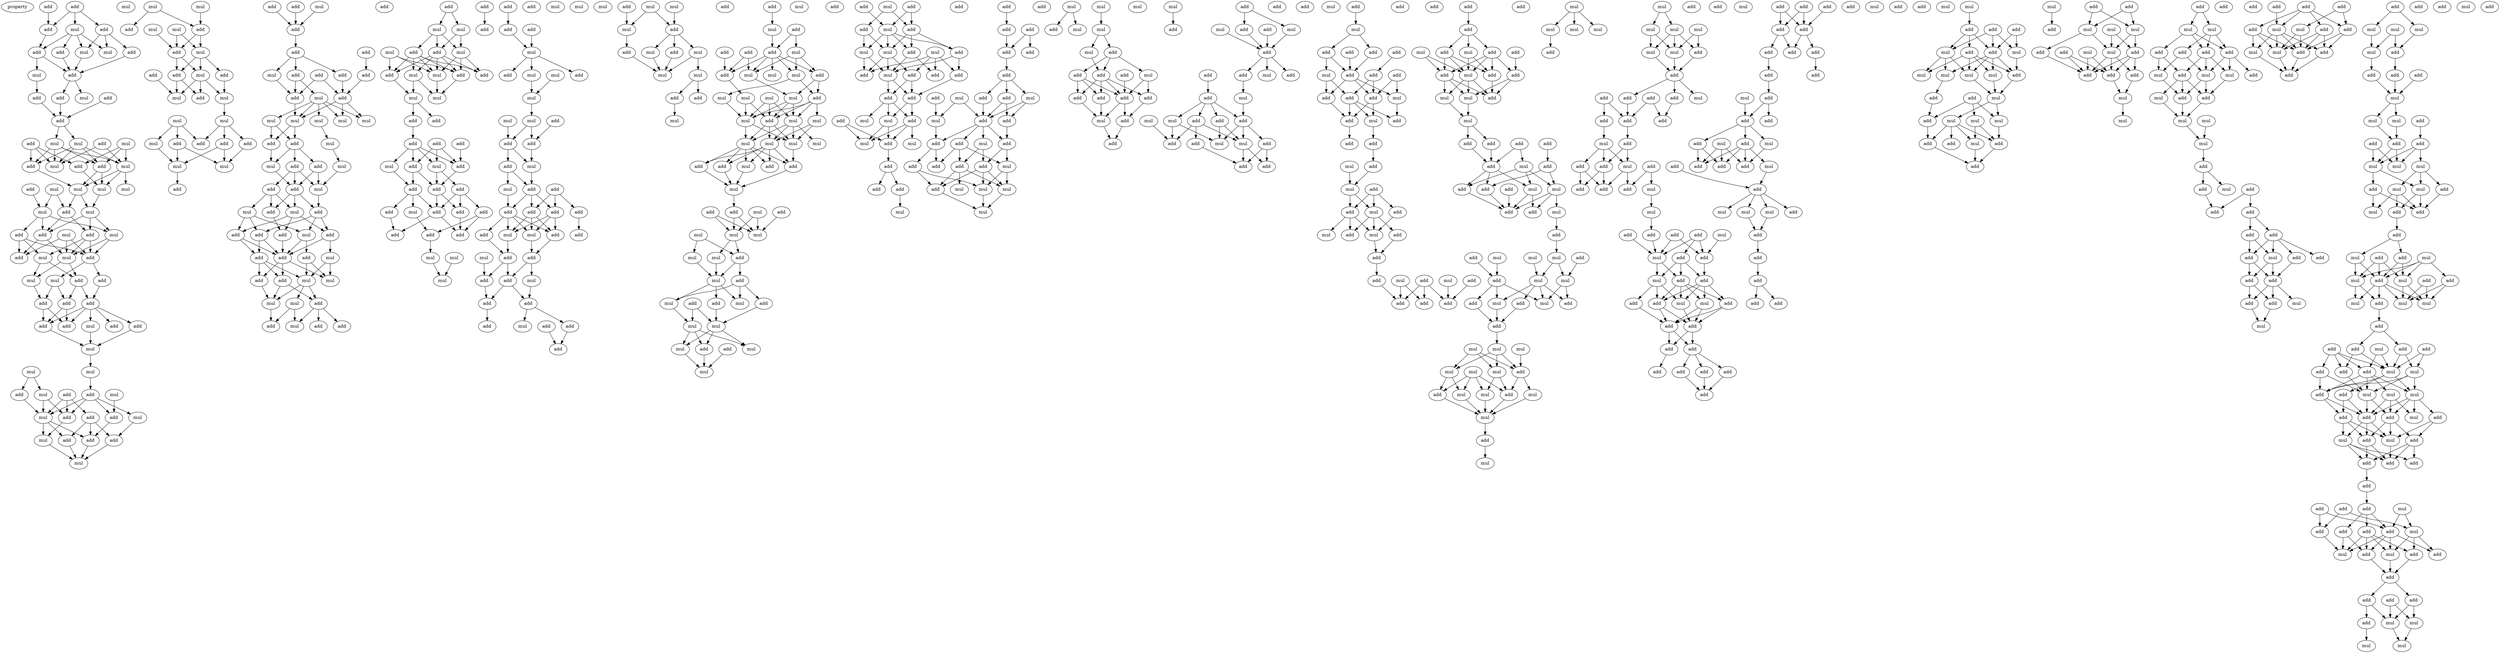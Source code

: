 digraph {
    node [fontcolor=black]
    property [mul=2,lf=1.9]
    0 [ label = add ];
    1 [ label = add ];
    2 [ label = mul ];
    3 [ label = add ];
    4 [ label = add ];
    5 [ label = add ];
    6 [ label = add ];
    7 [ label = add ];
    8 [ label = mul ];
    9 [ label = mul ];
    10 [ label = mul ];
    11 [ label = add ];
    12 [ label = add ];
    13 [ label = add ];
    14 [ label = mul ];
    15 [ label = add ];
    16 [ label = mul ];
    17 [ label = add ];
    18 [ label = mul ];
    19 [ label = add ];
    20 [ label = add ];
    21 [ label = mul ];
    22 [ label = mul ];
    23 [ label = add ];
    24 [ label = add ];
    25 [ label = mul ];
    26 [ label = mul ];
    27 [ label = add ];
    28 [ label = mul ];
    29 [ label = mul ];
    30 [ label = mul ];
    31 [ label = mul ];
    32 [ label = add ];
    33 [ label = add ];
    34 [ label = mul ];
    35 [ label = mul ];
    36 [ label = add ];
    37 [ label = mul ];
    38 [ label = mul ];
    39 [ label = add ];
    40 [ label = add ];
    41 [ label = add ];
    42 [ label = add ];
    43 [ label = mul ];
    44 [ label = mul ];
    45 [ label = add ];
    46 [ label = mul ];
    47 [ label = mul ];
    48 [ label = add ];
    49 [ label = add ];
    50 [ label = add ];
    51 [ label = add ];
    52 [ label = add ];
    53 [ label = add ];
    54 [ label = add ];
    55 [ label = mul ];
    56 [ label = add ];
    57 [ label = mul ];
    58 [ label = mul ];
    59 [ label = mul ];
    60 [ label = mul ];
    61 [ label = add ];
    62 [ label = add ];
    63 [ label = mul ];
    64 [ label = add ];
    65 [ label = mul ];
    66 [ label = add ];
    67 [ label = add ];
    68 [ label = mul ];
    69 [ label = add ];
    70 [ label = add ];
    71 [ label = add ];
    72 [ label = add ];
    73 [ label = mul ];
    74 [ label = mul ];
    75 [ label = mul ];
    76 [ label = mul ];
    77 [ label = mul ];
    78 [ label = add ];
    79 [ label = add ];
    80 [ label = mul ];
    81 [ label = add ];
    82 [ label = mul ];
    83 [ label = add ];
    84 [ label = mul ];
    85 [ label = add ];
    86 [ label = add ];
    87 [ label = mul ];
    88 [ label = add ];
    89 [ label = mul ];
    90 [ label = mul ];
    91 [ label = mul ];
    92 [ label = add ];
    93 [ label = add ];
    94 [ label = add ];
    95 [ label = add ];
    96 [ label = mul ];
    97 [ label = mul ];
    98 [ label = mul ];
    99 [ label = add ];
    100 [ label = add ];
    101 [ label = add ];
    102 [ label = mul ];
    103 [ label = add ];
    104 [ label = add ];
    105 [ label = add ];
    106 [ label = add ];
    107 [ label = add ];
    108 [ label = add ];
    109 [ label = add ];
    110 [ label = mul ];
    111 [ label = mul ];
    112 [ label = add ];
    113 [ label = add ];
    114 [ label = mul ];
    115 [ label = mul ];
    116 [ label = mul ];
    117 [ label = mul ];
    118 [ label = mul ];
    119 [ label = add ];
    120 [ label = add ];
    121 [ label = mul ];
    122 [ label = add ];
    123 [ label = mul ];
    124 [ label = mul ];
    125 [ label = add ];
    126 [ label = add ];
    127 [ label = add ];
    128 [ label = mul ];
    129 [ label = mul ];
    130 [ label = add ];
    131 [ label = add ];
    132 [ label = mul ];
    133 [ label = add ];
    134 [ label = add ];
    135 [ label = add ];
    136 [ label = mul ];
    137 [ label = add ];
    138 [ label = add ];
    139 [ label = add ];
    140 [ label = mul ];
    141 [ label = add ];
    142 [ label = mul ];
    143 [ label = mul ];
    144 [ label = add ];
    145 [ label = add ];
    146 [ label = mul ];
    147 [ label = mul ];
    148 [ label = add ];
    149 [ label = add ];
    150 [ label = add ];
    151 [ label = add ];
    152 [ label = add ];
    153 [ label = mul ];
    154 [ label = add ];
    155 [ label = mul ];
    156 [ label = mul ];
    157 [ label = mul ];
    158 [ label = add ];
    159 [ label = add ];
    160 [ label = mul ];
    161 [ label = add ];
    162 [ label = mul ];
    163 [ label = mul ];
    164 [ label = add ];
    165 [ label = add ];
    166 [ label = mul ];
    167 [ label = mul ];
    168 [ label = add ];
    169 [ label = add ];
    170 [ label = add ];
    171 [ label = add ];
    172 [ label = add ];
    173 [ label = add ];
    174 [ label = mul ];
    175 [ label = add ];
    176 [ label = mul ];
    177 [ label = add ];
    178 [ label = add ];
    179 [ label = add ];
    180 [ label = add ];
    181 [ label = add ];
    182 [ label = mul ];
    183 [ label = add ];
    184 [ label = add ];
    185 [ label = add ];
    186 [ label = add ];
    187 [ label = add ];
    188 [ label = mul ];
    189 [ label = mul ];
    190 [ label = add ];
    191 [ label = mul ];
    192 [ label = add ];
    193 [ label = add ];
    194 [ label = add ];
    195 [ label = add ];
    196 [ label = mul ];
    197 [ label = add ];
    198 [ label = mul ];
    199 [ label = add ];
    200 [ label = add ];
    201 [ label = mul ];
    202 [ label = mul ];
    203 [ label = mul ];
    204 [ label = mul ];
    205 [ label = mul ];
    206 [ label = add ];
    207 [ label = mul ];
    208 [ label = add ];
    209 [ label = add ];
    210 [ label = mul ];
    211 [ label = add ];
    212 [ label = mul ];
    213 [ label = add ];
    214 [ label = add ];
    215 [ label = add ];
    216 [ label = add ];
    217 [ label = add ];
    218 [ label = add ];
    219 [ label = add ];
    220 [ label = add ];
    221 [ label = add ];
    222 [ label = mul ];
    223 [ label = mul ];
    224 [ label = add ];
    225 [ label = mul ];
    226 [ label = add ];
    227 [ label = mul ];
    228 [ label = add ];
    229 [ label = add ];
    230 [ label = add ];
    231 [ label = add ];
    232 [ label = mul ];
    233 [ label = add ];
    234 [ label = add ];
    235 [ label = add ];
    236 [ label = add ];
    237 [ label = mul ];
    238 [ label = add ];
    239 [ label = mul ];
    240 [ label = mul ];
    241 [ label = mul ];
    242 [ label = add ];
    243 [ label = mul ];
    244 [ label = add ];
    245 [ label = add ];
    246 [ label = mul ];
    247 [ label = add ];
    248 [ label = mul ];
    249 [ label = mul ];
    250 [ label = add ];
    251 [ label = add ];
    252 [ label = add ];
    253 [ label = mul ];
    254 [ label = mul ];
    255 [ label = add ];
    256 [ label = add ];
    257 [ label = mul ];
    258 [ label = add ];
    259 [ label = add ];
    260 [ label = add ];
    261 [ label = add ];
    262 [ label = mul ];
    263 [ label = mul ];
    264 [ label = mul ];
    265 [ label = mul ];
    266 [ label = mul ];
    267 [ label = mul ];
    268 [ label = add ];
    269 [ label = mul ];
    270 [ label = mul ];
    271 [ label = mul ];
    272 [ label = add ];
    273 [ label = mul ];
    274 [ label = mul ];
    275 [ label = mul ];
    276 [ label = mul ];
    277 [ label = mul ];
    278 [ label = add ];
    279 [ label = add ];
    280 [ label = mul ];
    281 [ label = add ];
    282 [ label = add ];
    283 [ label = mul ];
    284 [ label = mul ];
    285 [ label = add ];
    286 [ label = add ];
    287 [ label = add ];
    288 [ label = mul ];
    289 [ label = mul ];
    290 [ label = mul ];
    291 [ label = mul ];
    292 [ label = mul ];
    293 [ label = add ];
    294 [ label = mul ];
    295 [ label = add ];
    296 [ label = mul ];
    297 [ label = add ];
    298 [ label = add ];
    299 [ label = mul ];
    300 [ label = add ];
    301 [ label = mul ];
    302 [ label = mul ];
    303 [ label = add ];
    304 [ label = add ];
    305 [ label = mul ];
    306 [ label = mul ];
    307 [ label = mul ];
    308 [ label = mul ];
    309 [ label = add ];
    310 [ label = add ];
    311 [ label = add ];
    312 [ label = mul ];
    313 [ label = mul ];
    314 [ label = add ];
    315 [ label = add ];
    316 [ label = mul ];
    317 [ label = add ];
    318 [ label = add ];
    319 [ label = mul ];
    320 [ label = mul ];
    321 [ label = add ];
    322 [ label = add ];
    323 [ label = add ];
    324 [ label = add ];
    325 [ label = mul ];
    326 [ label = add ];
    327 [ label = add ];
    328 [ label = add ];
    329 [ label = add ];
    330 [ label = mul ];
    331 [ label = add ];
    332 [ label = mul ];
    333 [ label = add ];
    334 [ label = mul ];
    335 [ label = mul ];
    336 [ label = add ];
    337 [ label = add ];
    338 [ label = add ];
    339 [ label = add ];
    340 [ label = add ];
    341 [ label = add ];
    342 [ label = add ];
    343 [ label = mul ];
    344 [ label = add ];
    345 [ label = add ];
    346 [ label = add ];
    347 [ label = mul ];
    348 [ label = mul ];
    349 [ label = add ];
    350 [ label = add ];
    351 [ label = add ];
    352 [ label = add ];
    353 [ label = mul ];
    354 [ label = add ];
    355 [ label = mul ];
    356 [ label = add ];
    357 [ label = add ];
    358 [ label = add ];
    359 [ label = add ];
    360 [ label = add ];
    361 [ label = mul ];
    362 [ label = add ];
    363 [ label = add ];
    364 [ label = mul ];
    365 [ label = add ];
    366 [ label = mul ];
    367 [ label = mul ];
    368 [ label = mul ];
    369 [ label = mul ];
    370 [ label = add ];
    371 [ label = mul ];
    372 [ label = mul ];
    373 [ label = mul ];
    374 [ label = add ];
    375 [ label = mul ];
    376 [ label = add ];
    377 [ label = add ];
    378 [ label = mul ];
    379 [ label = add ];
    380 [ label = add ];
    381 [ label = add ];
    382 [ label = add ];
    383 [ label = add ];
    384 [ label = mul ];
    385 [ label = add ];
    386 [ label = add ];
    387 [ label = mul ];
    388 [ label = mul ];
    389 [ label = add ];
    390 [ label = add ];
    391 [ label = mul ];
    392 [ label = add ];
    393 [ label = add ];
    394 [ label = add ];
    395 [ label = mul ];
    396 [ label = add ];
    397 [ label = add ];
    398 [ label = add ];
    399 [ label = mul ];
    400 [ label = add ];
    401 [ label = add ];
    402 [ label = add ];
    403 [ label = mul ];
    404 [ label = mul ];
    405 [ label = add ];
    406 [ label = mul ];
    407 [ label = add ];
    408 [ label = add ];
    409 [ label = mul ];
    410 [ label = add ];
    411 [ label = mul ];
    412 [ label = add ];
    413 [ label = add ];
    414 [ label = add ];
    415 [ label = add ];
    416 [ label = mul ];
    417 [ label = add ];
    418 [ label = mul ];
    419 [ label = add ];
    420 [ label = add ];
    421 [ label = add ];
    422 [ label = add ];
    423 [ label = mul ];
    424 [ label = add ];
    425 [ label = add ];
    426 [ label = add ];
    427 [ label = add ];
    428 [ label = add ];
    429 [ label = mul ];
    430 [ label = add ];
    431 [ label = add ];
    432 [ label = mul ];
    433 [ label = add ];
    434 [ label = add ];
    435 [ label = add ];
    436 [ label = mul ];
    437 [ label = add ];
    438 [ label = add ];
    439 [ label = mul ];
    440 [ label = add ];
    441 [ label = mul ];
    442 [ label = add ];
    443 [ label = add ];
    444 [ label = add ];
    445 [ label = mul ];
    446 [ label = mul ];
    447 [ label = add ];
    448 [ label = add ];
    449 [ label = add ];
    450 [ label = mul ];
    451 [ label = add ];
    452 [ label = add ];
    453 [ label = add ];
    454 [ label = mul ];
    455 [ label = add ];
    456 [ label = add ];
    457 [ label = add ];
    458 [ label = add ];
    459 [ label = add ];
    460 [ label = mul ];
    461 [ label = add ];
    462 [ label = add ];
    463 [ label = mul ];
    464 [ label = add ];
    465 [ label = mul ];
    466 [ label = add ];
    467 [ label = add ];
    468 [ label = add ];
    469 [ label = mul ];
    470 [ label = add ];
    471 [ label = mul ];
    472 [ label = mul ];
    473 [ label = add ];
    474 [ label = add ];
    475 [ label = add ];
    476 [ label = add ];
    477 [ label = add ];
    478 [ label = mul ];
    479 [ label = add ];
    480 [ label = mul ];
    481 [ label = mul ];
    482 [ label = add ];
    483 [ label = add ];
    484 [ label = add ];
    485 [ label = add ];
    486 [ label = mul ];
    487 [ label = add ];
    488 [ label = add ];
    489 [ label = add ];
    490 [ label = add ];
    491 [ label = mul ];
    492 [ label = add ];
    493 [ label = mul ];
    494 [ label = mul ];
    495 [ label = mul ];
    496 [ label = add ];
    497 [ label = mul ];
    498 [ label = add ];
    499 [ label = add ];
    500 [ label = add ];
    501 [ label = mul ];
    502 [ label = mul ];
    503 [ label = add ];
    504 [ label = mul ];
    505 [ label = mul ];
    506 [ label = mul ];
    507 [ label = mul ];
    508 [ label = mul ];
    509 [ label = mul ];
    510 [ label = add ];
    511 [ label = add ];
    512 [ label = mul ];
    513 [ label = mul ];
    514 [ label = mul ];
    515 [ label = add ];
    516 [ label = mul ];
    517 [ label = add ];
    518 [ label = mul ];
    519 [ label = mul ];
    520 [ label = mul ];
    521 [ label = mul ];
    522 [ label = mul ];
    523 [ label = add ];
    524 [ label = mul ];
    525 [ label = mul ];
    526 [ label = mul ];
    527 [ label = mul ];
    528 [ label = add ];
    529 [ label = add ];
    530 [ label = mul ];
    531 [ label = mul ];
    532 [ label = add ];
    533 [ label = add ];
    534 [ label = add ];
    535 [ label = mul ];
    536 [ label = add ];
    537 [ label = add ];
    538 [ label = add ];
    539 [ label = add ];
    540 [ label = add ];
    541 [ label = mul ];
    542 [ label = add ];
    543 [ label = add ];
    544 [ label = add ];
    545 [ label = mul ];
    546 [ label = add ];
    547 [ label = add ];
    548 [ label = add ];
    549 [ label = mul ];
    550 [ label = add ];
    551 [ label = mul ];
    552 [ label = mul ];
    553 [ label = add ];
    554 [ label = add ];
    555 [ label = add ];
    556 [ label = add ];
    557 [ label = add ];
    558 [ label = mul ];
    559 [ label = add ];
    560 [ label = add ];
    561 [ label = mul ];
    562 [ label = add ];
    563 [ label = add ];
    564 [ label = add ];
    565 [ label = mul ];
    566 [ label = add ];
    567 [ label = mul ];
    568 [ label = add ];
    569 [ label = add ];
    570 [ label = add ];
    571 [ label = add ];
    572 [ label = add ];
    573 [ label = add ];
    574 [ label = add ];
    575 [ label = mul ];
    576 [ label = add ];
    577 [ label = add ];
    578 [ label = add ];
    579 [ label = add ];
    580 [ label = add ];
    581 [ label = add ];
    582 [ label = add ];
    583 [ label = add ];
    584 [ label = add ];
    585 [ label = add ];
    586 [ label = add ];
    587 [ label = add ];
    588 [ label = add ];
    589 [ label = add ];
    590 [ label = mul ];
    591 [ label = add ];
    592 [ label = add ];
    593 [ label = add ];
    594 [ label = mul ];
    595 [ label = mul ];
    596 [ label = mul ];
    597 [ label = add ];
    598 [ label = add ];
    599 [ label = add ];
    600 [ label = add ];
    601 [ label = add ];
    602 [ label = mul ];
    603 [ label = add ];
    604 [ label = add ];
    605 [ label = mul ];
    606 [ label = add ];
    607 [ label = mul ];
    608 [ label = mul ];
    609 [ label = add ];
    610 [ label = add ];
    611 [ label = add ];
    612 [ label = add ];
    613 [ label = add ];
    614 [ label = mul ];
    615 [ label = add ];
    616 [ label = add ];
    617 [ label = mul ];
    618 [ label = add ];
    619 [ label = add ];
    620 [ label = add ];
    621 [ label = mul ];
    622 [ label = mul ];
    623 [ label = add ];
    624 [ label = add ];
    625 [ label = mul ];
    626 [ label = mul ];
    627 [ label = mul ];
    628 [ label = add ];
    629 [ label = mul ];
    630 [ label = mul ];
    631 [ label = add ];
    632 [ label = add ];
    633 [ label = mul ];
    634 [ label = mul ];
    635 [ label = add ];
    636 [ label = mul ];
    637 [ label = mul ];
    638 [ label = add ];
    639 [ label = add ];
    640 [ label = add ];
    641 [ label = add ];
    642 [ label = mul ];
    643 [ label = add ];
    644 [ label = add ];
    645 [ label = add ];
    646 [ label = mul ];
    647 [ label = mul ];
    648 [ label = mul ];
    649 [ label = mul ];
    650 [ label = add ];
    651 [ label = add ];
    652 [ label = mul ];
    653 [ label = add ];
    654 [ label = add ];
    655 [ label = add ];
    656 [ label = add ];
    657 [ label = mul ];
    658 [ label = mul ];
    659 [ label = add ];
    660 [ label = mul ];
    661 [ label = mul ];
    662 [ label = add ];
    663 [ label = add ];
    664 [ label = add ];
    665 [ label = add ];
    666 [ label = mul ];
    667 [ label = add ];
    668 [ label = mul ];
    669 [ label = add ];
    670 [ label = mul ];
    671 [ label = add ];
    672 [ label = mul ];
    673 [ label = add ];
    674 [ label = mul ];
    675 [ label = mul ];
    676 [ label = mul ];
    677 [ label = add ];
    678 [ label = add ];
    679 [ label = add ];
    680 [ label = mul ];
    681 [ label = add ];
    682 [ label = add ];
    683 [ label = add ];
    684 [ label = add ];
    685 [ label = add ];
    686 [ label = add ];
    687 [ label = mul ];
    688 [ label = add ];
    689 [ label = add ];
    690 [ label = add ];
    691 [ label = add ];
    692 [ label = add ];
    693 [ label = add ];
    694 [ label = mul ];
    695 [ label = mul ];
    696 [ label = add ];
    697 [ label = add ];
    698 [ label = add ];
    699 [ label = add ];
    700 [ label = add ];
    701 [ label = add ];
    702 [ label = mul ];
    703 [ label = add ];
    704 [ label = mul ];
    705 [ label = add ];
    706 [ label = mul ];
    707 [ label = add ];
    708 [ label = mul ];
    709 [ label = add ];
    710 [ label = add ];
    711 [ label = mul ];
    712 [ label = add ];
    713 [ label = mul ];
    714 [ label = add ];
    715 [ label = mul ];
    716 [ label = add ];
    717 [ label = mul ];
    718 [ label = add ];
    719 [ label = add ];
    720 [ label = add ];
    721 [ label = mul ];
    722 [ label = mul ];
    723 [ label = mul ];
    724 [ label = add ];
    725 [ label = add ];
    726 [ label = add ];
    727 [ label = add ];
    728 [ label = mul ];
    729 [ label = mul ];
    730 [ label = mul ];
    731 [ label = add ];
    732 [ label = mul ];
    733 [ label = add ];
    734 [ label = mul ];
    735 [ label = mul ];
    736 [ label = add ];
    737 [ label = add ];
    738 [ label = mul ];
    739 [ label = add ];
    740 [ label = add ];
    741 [ label = mul ];
    742 [ label = mul ];
    743 [ label = add ];
    744 [ label = mul ];
    745 [ label = mul ];
    746 [ label = add ];
    747 [ label = add ];
    748 [ label = add ];
    749 [ label = mul ];
    750 [ label = mul ];
    751 [ label = mul ];
    752 [ label = add ];
    753 [ label = add ];
    754 [ label = add ];
    755 [ label = add ];
    756 [ label = add ];
    757 [ label = add ];
    758 [ label = mul ];
    759 [ label = add ];
    760 [ label = add ];
    761 [ label = add ];
    762 [ label = mul ];
    763 [ label = mul ];
    764 [ label = mul ];
    765 [ label = add ];
    766 [ label = mul ];
    767 [ label = mul ];
    768 [ label = add ];
    769 [ label = add ];
    770 [ label = mul ];
    771 [ label = add ];
    772 [ label = add ];
    773 [ label = add ];
    774 [ label = mul ];
    775 [ label = mul ];
    776 [ label = add ];
    777 [ label = add ];
    778 [ label = add ];
    779 [ label = add ];
    780 [ label = add ];
    781 [ label = add ];
    782 [ label = add ];
    783 [ label = add ];
    784 [ label = add ];
    785 [ label = mul ];
    786 [ label = add ];
    787 [ label = add ];
    788 [ label = add ];
    789 [ label = add ];
    790 [ label = mul ];
    791 [ label = add ];
    792 [ label = mul ];
    793 [ label = mul ];
    794 [ label = add ];
    795 [ label = add ];
    796 [ label = add ];
    797 [ label = add ];
    798 [ label = add ];
    799 [ label = add ];
    800 [ label = mul ];
    801 [ label = mul ];
    802 [ label = add ];
    803 [ label = mul ];
    804 [ label = mul ];
    805 [ label = add ];
    0 -> 4 [ name = 0 ];
    1 -> 2 [ name = 1 ];
    1 -> 3 [ name = 2 ];
    1 -> 4 [ name = 3 ];
    2 -> 5 [ name = 4 ];
    2 -> 7 [ name = 5 ];
    2 -> 8 [ name = 6 ];
    2 -> 9 [ name = 7 ];
    3 -> 6 [ name = 8 ];
    3 -> 8 [ name = 9 ];
    3 -> 9 [ name = 10 ];
    4 -> 5 [ name = 11 ];
    5 -> 10 [ name = 12 ];
    5 -> 11 [ name = 13 ];
    6 -> 11 [ name = 14 ];
    7 -> 11 [ name = 15 ];
    8 -> 11 [ name = 16 ];
    10 -> 15 [ name = 17 ];
    11 -> 13 [ name = 18 ];
    11 -> 16 [ name = 19 ];
    12 -> 17 [ name = 20 ];
    13 -> 17 [ name = 21 ];
    15 -> 17 [ name = 22 ];
    17 -> 21 [ name = 23 ];
    17 -> 22 [ name = 24 ];
    18 -> 23 [ name = 25 ];
    18 -> 24 [ name = 26 ];
    18 -> 25 [ name = 27 ];
    19 -> 25 [ name = 28 ];
    19 -> 26 [ name = 29 ];
    20 -> 23 [ name = 30 ];
    20 -> 26 [ name = 31 ];
    20 -> 27 [ name = 32 ];
    21 -> 24 [ name = 33 ];
    21 -> 25 [ name = 34 ];
    21 -> 26 [ name = 35 ];
    21 -> 27 [ name = 36 ];
    22 -> 24 [ name = 37 ];
    22 -> 25 [ name = 38 ];
    22 -> 26 [ name = 39 ];
    22 -> 27 [ name = 40 ];
    23 -> 30 [ name = 41 ];
    24 -> 30 [ name = 42 ];
    24 -> 31 [ name = 43 ];
    25 -> 28 [ name = 44 ];
    25 -> 30 [ name = 45 ];
    25 -> 31 [ name = 46 ];
    27 -> 31 [ name = 47 ];
    29 -> 33 [ name = 48 ];
    29 -> 34 [ name = 49 ];
    30 -> 35 [ name = 50 ];
    31 -> 33 [ name = 51 ];
    31 -> 35 [ name = 52 ];
    32 -> 34 [ name = 53 ];
    33 -> 39 [ name = 54 ];
    33 -> 40 [ name = 55 ];
    34 -> 36 [ name = 56 ];
    34 -> 38 [ name = 57 ];
    34 -> 39 [ name = 58 ];
    35 -> 38 [ name = 59 ];
    35 -> 39 [ name = 60 ];
    35 -> 40 [ name = 61 ];
    36 -> 41 [ name = 62 ];
    36 -> 42 [ name = 63 ];
    36 -> 44 [ name = 64 ];
    37 -> 41 [ name = 65 ];
    37 -> 42 [ name = 66 ];
    37 -> 43 [ name = 67 ];
    38 -> 42 [ name = 68 ];
    38 -> 43 [ name = 69 ];
    39 -> 41 [ name = 70 ];
    39 -> 43 [ name = 71 ];
    40 -> 42 [ name = 72 ];
    40 -> 43 [ name = 73 ];
    40 -> 44 [ name = 74 ];
    42 -> 46 [ name = 75 ];
    42 -> 48 [ name = 76 ];
    43 -> 45 [ name = 77 ];
    43 -> 47 [ name = 78 ];
    44 -> 45 [ name = 79 ];
    44 -> 47 [ name = 80 ];
    45 -> 49 [ name = 81 ];
    45 -> 50 [ name = 82 ];
    46 -> 49 [ name = 83 ];
    46 -> 51 [ name = 84 ];
    47 -> 51 [ name = 85 ];
    48 -> 50 [ name = 86 ];
    49 -> 52 [ name = 87 ];
    49 -> 53 [ name = 88 ];
    50 -> 52 [ name = 89 ];
    50 -> 53 [ name = 90 ];
    50 -> 54 [ name = 91 ];
    50 -> 55 [ name = 92 ];
    50 -> 56 [ name = 93 ];
    51 -> 52 [ name = 94 ];
    51 -> 53 [ name = 95 ];
    53 -> 57 [ name = 96 ];
    55 -> 57 [ name = 97 ];
    56 -> 57 [ name = 98 ];
    57 -> 58 [ name = 99 ];
    58 -> 64 [ name = 100 ];
    59 -> 60 [ name = 101 ];
    59 -> 61 [ name = 102 ];
    60 -> 65 [ name = 103 ];
    60 -> 66 [ name = 104 ];
    61 -> 65 [ name = 105 ];
    62 -> 65 [ name = 106 ];
    62 -> 66 [ name = 107 ];
    62 -> 67 [ name = 108 ];
    63 -> 69 [ name = 109 ];
    64 -> 65 [ name = 110 ];
    64 -> 66 [ name = 111 ];
    64 -> 68 [ name = 112 ];
    64 -> 69 [ name = 113 ];
    65 -> 71 [ name = 114 ];
    65 -> 72 [ name = 115 ];
    65 -> 73 [ name = 116 ];
    66 -> 73 [ name = 117 ];
    67 -> 70 [ name = 118 ];
    67 -> 71 [ name = 119 ];
    67 -> 72 [ name = 120 ];
    68 -> 70 [ name = 121 ];
    69 -> 71 [ name = 122 ];
    70 -> 74 [ name = 123 ];
    71 -> 74 [ name = 124 ];
    72 -> 74 [ name = 125 ];
    73 -> 74 [ name = 126 ];
    75 -> 78 [ name = 127 ];
    75 -> 79 [ name = 128 ];
    76 -> 79 [ name = 129 ];
    77 -> 81 [ name = 130 ];
    77 -> 82 [ name = 131 ];
    79 -> 81 [ name = 132 ];
    79 -> 82 [ name = 133 ];
    80 -> 81 [ name = 134 ];
    81 -> 83 [ name = 135 ];
    81 -> 84 [ name = 136 ];
    82 -> 83 [ name = 137 ];
    82 -> 84 [ name = 138 ];
    82 -> 85 [ name = 139 ];
    83 -> 88 [ name = 140 ];
    83 -> 89 [ name = 141 ];
    84 -> 87 [ name = 142 ];
    84 -> 88 [ name = 143 ];
    84 -> 89 [ name = 144 ];
    85 -> 87 [ name = 145 ];
    86 -> 89 [ name = 146 ];
    87 -> 91 [ name = 147 ];
    90 -> 92 [ name = 148 ];
    90 -> 94 [ name = 149 ];
    90 -> 96 [ name = 150 ];
    91 -> 93 [ name = 151 ];
    91 -> 94 [ name = 152 ];
    91 -> 95 [ name = 153 ];
    92 -> 97 [ name = 154 ];
    92 -> 98 [ name = 155 ];
    93 -> 97 [ name = 156 ];
    93 -> 98 [ name = 157 ];
    95 -> 97 [ name = 158 ];
    96 -> 98 [ name = 159 ];
    98 -> 100 [ name = 160 ];
    99 -> 103 [ name = 161 ];
    101 -> 103 [ name = 162 ];
    102 -> 103 [ name = 163 ];
    103 -> 105 [ name = 164 ];
    104 -> 106 [ name = 165 ];
    105 -> 107 [ name = 166 ];
    105 -> 108 [ name = 167 ];
    105 -> 110 [ name = 168 ];
    106 -> 112 [ name = 169 ];
    107 -> 111 [ name = 170 ];
    107 -> 113 [ name = 171 ];
    108 -> 112 [ name = 172 ];
    109 -> 112 [ name = 173 ];
    109 -> 113 [ name = 174 ];
    110 -> 113 [ name = 175 ];
    111 -> 114 [ name = 176 ];
    111 -> 115 [ name = 177 ];
    111 -> 116 [ name = 178 ];
    111 -> 117 [ name = 179 ];
    111 -> 118 [ name = 180 ];
    112 -> 115 [ name = 181 ];
    112 -> 116 [ name = 182 ];
    112 -> 118 [ name = 183 ];
    113 -> 118 [ name = 184 ];
    114 -> 121 [ name = 185 ];
    117 -> 119 [ name = 186 ];
    117 -> 120 [ name = 187 ];
    118 -> 119 [ name = 188 ];
    118 -> 120 [ name = 189 ];
    119 -> 123 [ name = 190 ];
    120 -> 122 [ name = 191 ];
    120 -> 123 [ name = 192 ];
    120 -> 125 [ name = 193 ];
    121 -> 124 [ name = 194 ];
    122 -> 126 [ name = 195 ];
    122 -> 127 [ name = 196 ];
    122 -> 128 [ name = 197 ];
    123 -> 127 [ name = 198 ];
    124 -> 128 [ name = 199 ];
    125 -> 127 [ name = 200 ];
    125 -> 128 [ name = 201 ];
    126 -> 129 [ name = 202 ];
    126 -> 131 [ name = 203 ];
    126 -> 132 [ name = 204 ];
    127 -> 130 [ name = 205 ];
    127 -> 131 [ name = 206 ];
    127 -> 132 [ name = 207 ];
    128 -> 130 [ name = 208 ];
    129 -> 134 [ name = 209 ];
    129 -> 135 [ name = 210 ];
    129 -> 136 [ name = 211 ];
    130 -> 135 [ name = 212 ];
    130 -> 136 [ name = 213 ];
    130 -> 137 [ name = 214 ];
    131 -> 133 [ name = 215 ];
    132 -> 133 [ name = 216 ];
    132 -> 134 [ name = 217 ];
    132 -> 137 [ name = 218 ];
    133 -> 141 [ name = 219 ];
    134 -> 138 [ name = 220 ];
    134 -> 141 [ name = 221 ];
    135 -> 138 [ name = 222 ];
    135 -> 141 [ name = 223 ];
    136 -> 139 [ name = 224 ];
    136 -> 141 [ name = 225 ];
    137 -> 140 [ name = 226 ];
    137 -> 141 [ name = 227 ];
    138 -> 143 [ name = 228 ];
    138 -> 144 [ name = 229 ];
    138 -> 145 [ name = 230 ];
    139 -> 142 [ name = 231 ];
    139 -> 143 [ name = 232 ];
    140 -> 142 [ name = 233 ];
    140 -> 143 [ name = 234 ];
    141 -> 142 [ name = 235 ];
    141 -> 144 [ name = 236 ];
    141 -> 145 [ name = 237 ];
    143 -> 146 [ name = 238 ];
    143 -> 147 [ name = 239 ];
    143 -> 148 [ name = 240 ];
    144 -> 146 [ name = 241 ];
    145 -> 146 [ name = 242 ];
    145 -> 148 [ name = 243 ];
    146 -> 149 [ name = 244 ];
    147 -> 149 [ name = 245 ];
    147 -> 153 [ name = 246 ];
    148 -> 150 [ name = 247 ];
    148 -> 152 [ name = 248 ];
    148 -> 153 [ name = 249 ];
    154 -> 155 [ name = 250 ];
    154 -> 156 [ name = 251 ];
    155 -> 158 [ name = 252 ];
    155 -> 159 [ name = 253 ];
    155 -> 160 [ name = 254 ];
    156 -> 159 [ name = 255 ];
    156 -> 160 [ name = 256 ];
    157 -> 161 [ name = 257 ];
    157 -> 162 [ name = 258 ];
    157 -> 165 [ name = 259 ];
    158 -> 161 [ name = 260 ];
    158 -> 162 [ name = 261 ];
    158 -> 163 [ name = 262 ];
    158 -> 164 [ name = 263 ];
    158 -> 165 [ name = 264 ];
    159 -> 161 [ name = 265 ];
    159 -> 162 [ name = 266 ];
    159 -> 163 [ name = 267 ];
    159 -> 164 [ name = 268 ];
    159 -> 165 [ name = 269 ];
    160 -> 162 [ name = 270 ];
    160 -> 164 [ name = 271 ];
    160 -> 165 [ name = 272 ];
    161 -> 166 [ name = 273 ];
    162 -> 167 [ name = 274 ];
    163 -> 166 [ name = 275 ];
    163 -> 167 [ name = 276 ];
    165 -> 167 [ name = 277 ];
    166 -> 168 [ name = 278 ];
    166 -> 169 [ name = 279 ];
    168 -> 170 [ name = 280 ];
    170 -> 173 [ name = 281 ];
    170 -> 174 [ name = 282 ];
    170 -> 175 [ name = 283 ];
    170 -> 176 [ name = 284 ];
    171 -> 175 [ name = 285 ];
    172 -> 173 [ name = 286 ];
    172 -> 175 [ name = 287 ];
    172 -> 176 [ name = 288 ];
    173 -> 178 [ name = 289 ];
    173 -> 179 [ name = 290 ];
    174 -> 178 [ name = 291 ];
    175 -> 179 [ name = 292 ];
    176 -> 177 [ name = 293 ];
    176 -> 179 [ name = 294 ];
    177 -> 180 [ name = 295 ];
    177 -> 183 [ name = 296 ];
    177 -> 184 [ name = 297 ];
    178 -> 181 [ name = 298 ];
    178 -> 182 [ name = 299 ];
    178 -> 184 [ name = 300 ];
    179 -> 183 [ name = 301 ];
    179 -> 184 [ name = 302 ];
    180 -> 185 [ name = 303 ];
    180 -> 187 [ name = 304 ];
    181 -> 186 [ name = 305 ];
    182 -> 187 [ name = 306 ];
    183 -> 185 [ name = 307 ];
    184 -> 185 [ name = 308 ];
    184 -> 186 [ name = 309 ];
    187 -> 188 [ name = 310 ];
    188 -> 191 [ name = 311 ];
    189 -> 191 [ name = 312 ];
    190 -> 193 [ name = 313 ];
    192 -> 194 [ name = 314 ];
    194 -> 196 [ name = 315 ];
    195 -> 196 [ name = 316 ];
    196 -> 197 [ name = 317 ];
    196 -> 198 [ name = 318 ];
    196 -> 200 [ name = 319 ];
    198 -> 202 [ name = 320 ];
    201 -> 202 [ name = 321 ];
    202 -> 203 [ name = 322 ];
    203 -> 208 [ name = 323 ];
    203 -> 209 [ name = 324 ];
    204 -> 209 [ name = 325 ];
    206 -> 208 [ name = 326 ];
    208 -> 210 [ name = 327 ];
    209 -> 210 [ name = 328 ];
    209 -> 211 [ name = 329 ];
    210 -> 213 [ name = 330 ];
    211 -> 212 [ name = 331 ];
    211 -> 213 [ name = 332 ];
    212 -> 215 [ name = 333 ];
    213 -> 215 [ name = 334 ];
    213 -> 216 [ name = 335 ];
    213 -> 217 [ name = 336 ];
    214 -> 216 [ name = 337 ];
    214 -> 217 [ name = 338 ];
    214 -> 218 [ name = 339 ];
    215 -> 220 [ name = 340 ];
    215 -> 221 [ name = 341 ];
    215 -> 222 [ name = 342 ];
    215 -> 223 [ name = 343 ];
    216 -> 220 [ name = 344 ];
    216 -> 222 [ name = 345 ];
    216 -> 223 [ name = 346 ];
    217 -> 220 [ name = 347 ];
    217 -> 222 [ name = 348 ];
    217 -> 223 [ name = 349 ];
    218 -> 219 [ name = 350 ];
    220 -> 226 [ name = 351 ];
    221 -> 224 [ name = 352 ];
    222 -> 226 [ name = 353 ];
    223 -> 224 [ name = 354 ];
    224 -> 228 [ name = 355 ];
    224 -> 229 [ name = 356 ];
    225 -> 229 [ name = 357 ];
    226 -> 227 [ name = 358 ];
    226 -> 228 [ name = 359 ];
    227 -> 231 [ name = 360 ];
    228 -> 230 [ name = 361 ];
    228 -> 231 [ name = 362 ];
    229 -> 230 [ name = 363 ];
    230 -> 234 [ name = 364 ];
    231 -> 232 [ name = 365 ];
    231 -> 233 [ name = 366 ];
    233 -> 236 [ name = 367 ];
    235 -> 236 [ name = 368 ];
    238 -> 241 [ name = 369 ];
    239 -> 241 [ name = 370 ];
    239 -> 242 [ name = 371 ];
    240 -> 242 [ name = 372 ];
    241 -> 247 [ name = 373 ];
    242 -> 243 [ name = 374 ];
    242 -> 245 [ name = 375 ];
    242 -> 246 [ name = 376 ];
    243 -> 249 [ name = 377 ];
    245 -> 249 [ name = 378 ];
    246 -> 248 [ name = 379 ];
    246 -> 249 [ name = 380 ];
    247 -> 249 [ name = 381 ];
    248 -> 250 [ name = 382 ];
    248 -> 251 [ name = 383 ];
    250 -> 253 [ name = 384 ];
    252 -> 254 [ name = 385 ];
    254 -> 256 [ name = 386 ];
    255 -> 256 [ name = 387 ];
    255 -> 257 [ name = 388 ];
    256 -> 260 [ name = 389 ];
    256 -> 261 [ name = 390 ];
    256 -> 262 [ name = 391 ];
    256 -> 263 [ name = 392 ];
    256 -> 264 [ name = 393 ];
    257 -> 261 [ name = 394 ];
    257 -> 262 [ name = 395 ];
    257 -> 263 [ name = 396 ];
    258 -> 260 [ name = 397 ];
    258 -> 262 [ name = 398 ];
    259 -> 260 [ name = 399 ];
    260 -> 267 [ name = 400 ];
    261 -> 268 [ name = 401 ];
    261 -> 269 [ name = 402 ];
    262 -> 269 [ name = 403 ];
    263 -> 266 [ name = 404 ];
    263 -> 268 [ name = 405 ];
    265 -> 270 [ name = 406 ];
    265 -> 272 [ name = 407 ];
    265 -> 273 [ name = 408 ];
    266 -> 270 [ name = 409 ];
    267 -> 270 [ name = 410 ];
    267 -> 272 [ name = 411 ];
    268 -> 270 [ name = 412 ];
    268 -> 271 [ name = 413 ];
    268 -> 272 [ name = 414 ];
    268 -> 273 [ name = 415 ];
    269 -> 270 [ name = 416 ];
    269 -> 272 [ name = 417 ];
    269 -> 273 [ name = 418 ];
    270 -> 274 [ name = 419 ];
    270 -> 277 [ name = 420 ];
    271 -> 274 [ name = 421 ];
    271 -> 276 [ name = 422 ];
    272 -> 274 [ name = 423 ];
    272 -> 276 [ name = 424 ];
    272 -> 277 [ name = 425 ];
    273 -> 274 [ name = 426 ];
    273 -> 275 [ name = 427 ];
    273 -> 276 [ name = 428 ];
    273 -> 277 [ name = 429 ];
    274 -> 278 [ name = 430 ];
    276 -> 278 [ name = 431 ];
    276 -> 279 [ name = 432 ];
    276 -> 280 [ name = 433 ];
    276 -> 281 [ name = 434 ];
    276 -> 282 [ name = 435 ];
    277 -> 278 [ name = 436 ];
    277 -> 279 [ name = 437 ];
    277 -> 280 [ name = 438 ];
    277 -> 281 [ name = 439 ];
    277 -> 282 [ name = 440 ];
    278 -> 283 [ name = 441 ];
    280 -> 283 [ name = 442 ];
    281 -> 283 [ name = 443 ];
    282 -> 283 [ name = 444 ];
    283 -> 286 [ name = 445 ];
    284 -> 288 [ name = 446 ];
    284 -> 289 [ name = 447 ];
    285 -> 288 [ name = 448 ];
    285 -> 289 [ name = 449 ];
    286 -> 288 [ name = 450 ];
    286 -> 289 [ name = 451 ];
    287 -> 289 [ name = 452 ];
    288 -> 292 [ name = 453 ];
    288 -> 293 [ name = 454 ];
    290 -> 291 [ name = 455 ];
    290 -> 293 [ name = 456 ];
    291 -> 294 [ name = 457 ];
    292 -> 294 [ name = 458 ];
    293 -> 294 [ name = 459 ];
    293 -> 295 [ name = 460 ];
    294 -> 296 [ name = 461 ];
    294 -> 299 [ name = 462 ];
    294 -> 300 [ name = 463 ];
    295 -> 296 [ name = 464 ];
    295 -> 298 [ name = 465 ];
    295 -> 299 [ name = 466 ];
    297 -> 301 [ name = 467 ];
    297 -> 302 [ name = 468 ];
    298 -> 301 [ name = 469 ];
    299 -> 302 [ name = 470 ];
    300 -> 301 [ name = 471 ];
    301 -> 303 [ name = 472 ];
    301 -> 305 [ name = 473 ];
    301 -> 306 [ name = 474 ];
    302 -> 303 [ name = 475 ];
    302 -> 305 [ name = 476 ];
    302 -> 306 [ name = 477 ];
    303 -> 308 [ name = 478 ];
    304 -> 308 [ name = 479 ];
    306 -> 308 [ name = 480 ];
    310 -> 313 [ name = 481 ];
    311 -> 313 [ name = 482 ];
    311 -> 314 [ name = 483 ];
    312 -> 314 [ name = 484 ];
    312 -> 315 [ name = 485 ];
    313 -> 317 [ name = 486 ];
    313 -> 318 [ name = 487 ];
    313 -> 319 [ name = 488 ];
    313 -> 320 [ name = 489 ];
    314 -> 317 [ name = 490 ];
    314 -> 318 [ name = 491 ];
    314 -> 319 [ name = 492 ];
    315 -> 319 [ name = 493 ];
    315 -> 320 [ name = 494 ];
    316 -> 321 [ name = 495 ];
    316 -> 322 [ name = 496 ];
    316 -> 323 [ name = 497 ];
    316 -> 324 [ name = 498 ];
    317 -> 323 [ name = 499 ];
    317 -> 325 [ name = 500 ];
    318 -> 324 [ name = 501 ];
    318 -> 325 [ name = 502 ];
    319 -> 321 [ name = 503 ];
    319 -> 322 [ name = 504 ];
    319 -> 325 [ name = 505 ];
    320 -> 321 [ name = 506 ];
    320 -> 325 [ name = 507 ];
    322 -> 326 [ name = 508 ];
    322 -> 327 [ name = 509 ];
    323 -> 327 [ name = 510 ];
    325 -> 326 [ name = 511 ];
    325 -> 327 [ name = 512 ];
    326 -> 330 [ name = 513 ];
    326 -> 331 [ name = 514 ];
    326 -> 332 [ name = 515 ];
    327 -> 331 [ name = 516 ];
    327 -> 332 [ name = 517 ];
    329 -> 333 [ name = 518 ];
    329 -> 334 [ name = 519 ];
    331 -> 333 [ name = 520 ];
    331 -> 334 [ name = 521 ];
    331 -> 335 [ name = 522 ];
    332 -> 333 [ name = 523 ];
    332 -> 334 [ name = 524 ];
    333 -> 336 [ name = 525 ];
    336 -> 338 [ name = 526 ];
    336 -> 340 [ name = 527 ];
    337 -> 341 [ name = 528 ];
    340 -> 343 [ name = 529 ];
    341 -> 345 [ name = 530 ];
    342 -> 344 [ name = 531 ];
    342 -> 345 [ name = 532 ];
    345 -> 346 [ name = 533 ];
    346 -> 348 [ name = 534 ];
    346 -> 349 [ name = 535 ];
    346 -> 351 [ name = 536 ];
    347 -> 352 [ name = 537 ];
    347 -> 353 [ name = 538 ];
    348 -> 352 [ name = 539 ];
    348 -> 354 [ name = 540 ];
    349 -> 352 [ name = 541 ];
    349 -> 354 [ name = 542 ];
    350 -> 353 [ name = 543 ];
    351 -> 352 [ name = 544 ];
    352 -> 355 [ name = 545 ];
    352 -> 356 [ name = 546 ];
    352 -> 357 [ name = 547 ];
    352 -> 358 [ name = 548 ];
    353 -> 358 [ name = 549 ];
    354 -> 357 [ name = 550 ];
    355 -> 359 [ name = 551 ];
    355 -> 362 [ name = 552 ];
    356 -> 360 [ name = 553 ];
    356 -> 361 [ name = 554 ];
    356 -> 362 [ name = 555 ];
    357 -> 359 [ name = 556 ];
    357 -> 361 [ name = 557 ];
    358 -> 360 [ name = 558 ];
    358 -> 363 [ name = 559 ];
    359 -> 364 [ name = 560 ];
    359 -> 365 [ name = 561 ];
    359 -> 366 [ name = 562 ];
    361 -> 364 [ name = 563 ];
    361 -> 366 [ name = 564 ];
    362 -> 364 [ name = 565 ];
    362 -> 365 [ name = 566 ];
    362 -> 367 [ name = 567 ];
    363 -> 365 [ name = 568 ];
    363 -> 366 [ name = 569 ];
    364 -> 368 [ name = 570 ];
    365 -> 368 [ name = 571 ];
    366 -> 368 [ name = 572 ];
    369 -> 370 [ name = 573 ];
    369 -> 372 [ name = 574 ];
    371 -> 373 [ name = 575 ];
    373 -> 374 [ name = 576 ];
    373 -> 375 [ name = 577 ];
    374 -> 376 [ name = 578 ];
    374 -> 377 [ name = 579 ];
    374 -> 378 [ name = 580 ];
    375 -> 377 [ name = 581 ];
    376 -> 380 [ name = 582 ];
    376 -> 381 [ name = 583 ];
    376 -> 382 [ name = 584 ];
    377 -> 380 [ name = 585 ];
    377 -> 381 [ name = 586 ];
    377 -> 382 [ name = 587 ];
    377 -> 383 [ name = 588 ];
    378 -> 380 [ name = 589 ];
    378 -> 383 [ name = 590 ];
    379 -> 380 [ name = 591 ];
    380 -> 384 [ name = 592 ];
    380 -> 385 [ name = 593 ];
    381 -> 384 [ name = 594 ];
    382 -> 384 [ name = 595 ];
    383 -> 385 [ name = 596 ];
    384 -> 386 [ name = 597 ];
    385 -> 386 [ name = 598 ];
    388 -> 389 [ name = 599 ];
    390 -> 392 [ name = 600 ];
    390 -> 395 [ name = 601 ];
    391 -> 396 [ name = 602 ];
    392 -> 396 [ name = 603 ];
    394 -> 396 [ name = 604 ];
    395 -> 396 [ name = 605 ];
    396 -> 398 [ name = 606 ];
    396 -> 399 [ name = 607 ];
    396 -> 400 [ name = 608 ];
    397 -> 402 [ name = 609 ];
    398 -> 403 [ name = 610 ];
    402 -> 404 [ name = 611 ];
    402 -> 405 [ name = 612 ];
    402 -> 407 [ name = 613 ];
    402 -> 408 [ name = 614 ];
    403 -> 405 [ name = 615 ];
    404 -> 409 [ name = 616 ];
    404 -> 410 [ name = 617 ];
    405 -> 409 [ name = 618 ];
    405 -> 411 [ name = 619 ];
    405 -> 412 [ name = 620 ];
    406 -> 410 [ name = 621 ];
    407 -> 410 [ name = 622 ];
    407 -> 411 [ name = 623 ];
    407 -> 413 [ name = 624 ];
    408 -> 409 [ name = 625 ];
    408 -> 411 [ name = 626 ];
    411 -> 414 [ name = 627 ];
    411 -> 415 [ name = 628 ];
    412 -> 414 [ name = 629 ];
    412 -> 415 [ name = 630 ];
    413 -> 415 [ name = 631 ];
    417 -> 418 [ name = 632 ];
    418 -> 420 [ name = 633 ];
    418 -> 421 [ name = 634 ];
    419 -> 426 [ name = 635 ];
    420 -> 423 [ name = 636 ];
    420 -> 426 [ name = 637 ];
    421 -> 426 [ name = 638 ];
    422 -> 424 [ name = 639 ];
    423 -> 428 [ name = 640 ];
    423 -> 430 [ name = 641 ];
    424 -> 427 [ name = 642 ];
    424 -> 428 [ name = 643 ];
    425 -> 427 [ name = 644 ];
    425 -> 429 [ name = 645 ];
    426 -> 427 [ name = 646 ];
    426 -> 429 [ name = 647 ];
    426 -> 430 [ name = 648 ];
    427 -> 432 [ name = 649 ];
    427 -> 433 [ name = 650 ];
    428 -> 431 [ name = 651 ];
    428 -> 432 [ name = 652 ];
    428 -> 433 [ name = 653 ];
    429 -> 431 [ name = 654 ];
    430 -> 433 [ name = 655 ];
    432 -> 435 [ name = 656 ];
    433 -> 434 [ name = 657 ];
    435 -> 437 [ name = 658 ];
    436 -> 439 [ name = 659 ];
    437 -> 439 [ name = 660 ];
    439 -> 441 [ name = 661 ];
    439 -> 442 [ name = 662 ];
    440 -> 441 [ name = 663 ];
    440 -> 442 [ name = 664 ];
    440 -> 443 [ name = 665 ];
    441 -> 444 [ name = 666 ];
    441 -> 446 [ name = 667 ];
    441 -> 448 [ name = 668 ];
    442 -> 444 [ name = 669 ];
    442 -> 445 [ name = 670 ];
    442 -> 446 [ name = 671 ];
    443 -> 446 [ name = 672 ];
    446 -> 449 [ name = 673 ];
    448 -> 449 [ name = 674 ];
    449 -> 453 [ name = 675 ];
    450 -> 457 [ name = 676 ];
    451 -> 457 [ name = 677 ];
    452 -> 455 [ name = 678 ];
    452 -> 456 [ name = 679 ];
    452 -> 457 [ name = 680 ];
    453 -> 455 [ name = 681 ];
    454 -> 455 [ name = 682 ];
    454 -> 456 [ name = 683 ];
    458 -> 459 [ name = 684 ];
    459 -> 460 [ name = 685 ];
    459 -> 462 [ name = 686 ];
    459 -> 464 [ name = 687 ];
    460 -> 465 [ name = 688 ];
    460 -> 466 [ name = 689 ];
    461 -> 468 [ name = 690 ];
    462 -> 465 [ name = 691 ];
    462 -> 466 [ name = 692 ];
    462 -> 467 [ name = 693 ];
    463 -> 465 [ name = 694 ];
    463 -> 467 [ name = 695 ];
    464 -> 465 [ name = 696 ];
    464 -> 466 [ name = 697 ];
    464 -> 467 [ name = 698 ];
    464 -> 468 [ name = 699 ];
    465 -> 469 [ name = 700 ];
    465 -> 470 [ name = 701 ];
    465 -> 471 [ name = 702 ];
    466 -> 470 [ name = 703 ];
    467 -> 469 [ name = 704 ];
    467 -> 470 [ name = 705 ];
    467 -> 471 [ name = 706 ];
    468 -> 470 [ name = 707 ];
    468 -> 471 [ name = 708 ];
    469 -> 472 [ name = 709 ];
    471 -> 472 [ name = 710 ];
    472 -> 473 [ name = 711 ];
    472 -> 474 [ name = 712 ];
    473 -> 479 [ name = 713 ];
    474 -> 479 [ name = 714 ];
    475 -> 477 [ name = 715 ];
    476 -> 478 [ name = 716 ];
    476 -> 479 [ name = 717 ];
    477 -> 480 [ name = 718 ];
    477 -> 483 [ name = 719 ];
    478 -> 480 [ name = 720 ];
    478 -> 481 [ name = 721 ];
    478 -> 484 [ name = 722 ];
    479 -> 481 [ name = 723 ];
    479 -> 483 [ name = 724 ];
    479 -> 484 [ name = 725 ];
    480 -> 485 [ name = 726 ];
    480 -> 486 [ name = 727 ];
    480 -> 488 [ name = 728 ];
    481 -> 485 [ name = 729 ];
    481 -> 488 [ name = 730 ];
    482 -> 485 [ name = 731 ];
    483 -> 485 [ name = 732 ];
    484 -> 485 [ name = 733 ];
    486 -> 489 [ name = 734 ];
    489 -> 493 [ name = 735 ];
    490 -> 496 [ name = 736 ];
    491 -> 495 [ name = 737 ];
    492 -> 497 [ name = 738 ];
    493 -> 495 [ name = 739 ];
    493 -> 497 [ name = 740 ];
    494 -> 496 [ name = 741 ];
    495 -> 499 [ name = 742 ];
    495 -> 500 [ name = 743 ];
    495 -> 501 [ name = 744 ];
    495 -> 502 [ name = 745 ];
    496 -> 498 [ name = 746 ];
    496 -> 501 [ name = 747 ];
    496 -> 502 [ name = 748 ];
    497 -> 500 [ name = 749 ];
    497 -> 501 [ name = 750 ];
    498 -> 503 [ name = 751 ];
    499 -> 503 [ name = 752 ];
    502 -> 503 [ name = 753 ];
    503 -> 506 [ name = 754 ];
    504 -> 510 [ name = 755 ];
    505 -> 507 [ name = 756 ];
    505 -> 509 [ name = 757 ];
    505 -> 510 [ name = 758 ];
    506 -> 507 [ name = 759 ];
    506 -> 509 [ name = 760 ];
    506 -> 510 [ name = 761 ];
    507 -> 514 [ name = 762 ];
    507 -> 515 [ name = 763 ];
    508 -> 511 [ name = 764 ];
    508 -> 512 [ name = 765 ];
    508 -> 514 [ name = 766 ];
    508 -> 515 [ name = 767 ];
    509 -> 511 [ name = 768 ];
    509 -> 512 [ name = 769 ];
    510 -> 513 [ name = 770 ];
    510 -> 515 [ name = 771 ];
    511 -> 516 [ name = 772 ];
    512 -> 516 [ name = 773 ];
    513 -> 516 [ name = 774 ];
    514 -> 516 [ name = 775 ];
    515 -> 516 [ name = 776 ];
    516 -> 517 [ name = 777 ];
    517 -> 520 [ name = 778 ];
    518 -> 519 [ name = 779 ];
    518 -> 521 [ name = 780 ];
    518 -> 522 [ name = 781 ];
    519 -> 523 [ name = 782 ];
    524 -> 525 [ name = 783 ];
    524 -> 527 [ name = 784 ];
    525 -> 528 [ name = 785 ];
    525 -> 530 [ name = 786 ];
    525 -> 531 [ name = 787 ];
    526 -> 528 [ name = 788 ];
    526 -> 531 [ name = 789 ];
    527 -> 530 [ name = 790 ];
    527 -> 531 [ name = 791 ];
    528 -> 532 [ name = 792 ];
    530 -> 532 [ name = 793 ];
    531 -> 532 [ name = 794 ];
    532 -> 533 [ name = 795 ];
    532 -> 535 [ name = 796 ];
    532 -> 537 [ name = 797 ];
    533 -> 538 [ name = 798 ];
    534 -> 539 [ name = 799 ];
    534 -> 540 [ name = 800 ];
    536 -> 538 [ name = 801 ];
    536 -> 540 [ name = 802 ];
    537 -> 540 [ name = 803 ];
    539 -> 541 [ name = 804 ];
    540 -> 542 [ name = 805 ];
    541 -> 544 [ name = 806 ];
    541 -> 545 [ name = 807 ];
    541 -> 546 [ name = 808 ];
    542 -> 544 [ name = 809 ];
    542 -> 545 [ name = 810 ];
    543 -> 547 [ name = 811 ];
    543 -> 549 [ name = 812 ];
    544 -> 548 [ name = 813 ];
    544 -> 550 [ name = 814 ];
    545 -> 547 [ name = 815 ];
    545 -> 548 [ name = 816 ];
    546 -> 548 [ name = 817 ];
    546 -> 550 [ name = 818 ];
    549 -> 551 [ name = 819 ];
    551 -> 553 [ name = 820 ];
    552 -> 557 [ name = 821 ];
    553 -> 558 [ name = 822 ];
    554 -> 557 [ name = 823 ];
    554 -> 558 [ name = 824 ];
    555 -> 558 [ name = 825 ];
    556 -> 557 [ name = 826 ];
    556 -> 558 [ name = 827 ];
    556 -> 559 [ name = 828 ];
    557 -> 560 [ name = 829 ];
    558 -> 561 [ name = 830 ];
    558 -> 562 [ name = 831 ];
    559 -> 560 [ name = 832 ];
    559 -> 561 [ name = 833 ];
    559 -> 562 [ name = 834 ];
    560 -> 563 [ name = 835 ];
    560 -> 565 [ name = 836 ];
    560 -> 566 [ name = 837 ];
    560 -> 567 [ name = 838 ];
    561 -> 564 [ name = 839 ];
    561 -> 566 [ name = 840 ];
    561 -> 567 [ name = 841 ];
    562 -> 563 [ name = 842 ];
    562 -> 565 [ name = 843 ];
    562 -> 566 [ name = 844 ];
    562 -> 567 [ name = 845 ];
    563 -> 568 [ name = 846 ];
    563 -> 569 [ name = 847 ];
    564 -> 569 [ name = 848 ];
    565 -> 568 [ name = 849 ];
    565 -> 569 [ name = 850 ];
    566 -> 568 [ name = 851 ];
    566 -> 569 [ name = 852 ];
    567 -> 568 [ name = 853 ];
    568 -> 570 [ name = 854 ];
    568 -> 571 [ name = 855 ];
    569 -> 570 [ name = 856 ];
    569 -> 571 [ name = 857 ];
    570 -> 574 [ name = 858 ];
    571 -> 573 [ name = 859 ];
    571 -> 576 [ name = 860 ];
    571 -> 577 [ name = 861 ];
    573 -> 578 [ name = 862 ];
    576 -> 578 [ name = 863 ];
    577 -> 578 [ name = 864 ];
    579 -> 583 [ name = 865 ];
    579 -> 584 [ name = 866 ];
    580 -> 584 [ name = 867 ];
    581 -> 583 [ name = 868 ];
    581 -> 584 [ name = 869 ];
    583 -> 585 [ name = 870 ];
    583 -> 587 [ name = 871 ];
    584 -> 585 [ name = 872 ];
    584 -> 586 [ name = 873 ];
    586 -> 589 [ name = 874 ];
    587 -> 588 [ name = 875 ];
    588 -> 591 [ name = 876 ];
    590 -> 592 [ name = 877 ];
    591 -> 592 [ name = 878 ];
    591 -> 593 [ name = 879 ];
    592 -> 594 [ name = 880 ];
    592 -> 597 [ name = 881 ];
    592 -> 598 [ name = 882 ];
    594 -> 600 [ name = 883 ];
    596 -> 599 [ name = 884 ];
    596 -> 600 [ name = 885 ];
    596 -> 603 [ name = 886 ];
    597 -> 599 [ name = 887 ];
    597 -> 600 [ name = 888 ];
    597 -> 602 [ name = 889 ];
    597 -> 603 [ name = 890 ];
    598 -> 599 [ name = 891 ];
    598 -> 603 [ name = 892 ];
    601 -> 604 [ name = 893 ];
    602 -> 604 [ name = 894 ];
    604 -> 605 [ name = 895 ];
    604 -> 607 [ name = 896 ];
    604 -> 608 [ name = 897 ];
    604 -> 609 [ name = 898 ];
    607 -> 610 [ name = 899 ];
    608 -> 610 [ name = 900 ];
    610 -> 611 [ name = 901 ];
    611 -> 612 [ name = 902 ];
    612 -> 615 [ name = 903 ];
    612 -> 616 [ name = 904 ];
    617 -> 620 [ name = 905 ];
    618 -> 621 [ name = 906 ];
    618 -> 624 [ name = 907 ];
    619 -> 621 [ name = 908 ];
    619 -> 622 [ name = 909 ];
    619 -> 624 [ name = 910 ];
    620 -> 622 [ name = 911 ];
    620 -> 623 [ name = 912 ];
    620 -> 624 [ name = 913 ];
    621 -> 628 [ name = 914 ];
    622 -> 625 [ name = 915 ];
    622 -> 626 [ name = 916 ];
    622 -> 627 [ name = 917 ];
    623 -> 625 [ name = 918 ];
    623 -> 627 [ name = 919 ];
    623 -> 628 [ name = 920 ];
    623 -> 629 [ name = 921 ];
    624 -> 625 [ name = 922 ];
    624 -> 626 [ name = 923 ];
    624 -> 628 [ name = 924 ];
    624 -> 629 [ name = 925 ];
    625 -> 630 [ name = 926 ];
    626 -> 632 [ name = 927 ];
    628 -> 630 [ name = 928 ];
    629 -> 630 [ name = 929 ];
    630 -> 633 [ name = 930 ];
    630 -> 634 [ name = 931 ];
    631 -> 633 [ name = 932 ];
    631 -> 635 [ name = 933 ];
    631 -> 636 [ name = 934 ];
    632 -> 635 [ name = 935 ];
    633 -> 640 [ name = 936 ];
    634 -> 637 [ name = 937 ];
    634 -> 638 [ name = 938 ];
    634 -> 639 [ name = 939 ];
    634 -> 640 [ name = 940 ];
    635 -> 639 [ name = 941 ];
    636 -> 637 [ name = 942 ];
    636 -> 640 [ name = 943 ];
    637 -> 641 [ name = 944 ];
    639 -> 641 [ name = 945 ];
    640 -> 641 [ name = 946 ];
    642 -> 645 [ name = 947 ];
    643 -> 647 [ name = 948 ];
    643 -> 648 [ name = 949 ];
    644 -> 647 [ name = 950 ];
    644 -> 648 [ name = 951 ];
    646 -> 650 [ name = 952 ];
    646 -> 652 [ name = 953 ];
    647 -> 652 [ name = 954 ];
    647 -> 653 [ name = 955 ];
    648 -> 650 [ name = 956 ];
    648 -> 652 [ name = 957 ];
    649 -> 655 [ name = 958 ];
    649 -> 656 [ name = 959 ];
    650 -> 654 [ name = 960 ];
    650 -> 655 [ name = 961 ];
    650 -> 656 [ name = 962 ];
    651 -> 655 [ name = 963 ];
    651 -> 656 [ name = 964 ];
    652 -> 654 [ name = 965 ];
    652 -> 655 [ name = 966 ];
    652 -> 656 [ name = 967 ];
    653 -> 655 [ name = 968 ];
    654 -> 657 [ name = 969 ];
    656 -> 657 [ name = 970 ];
    657 -> 658 [ name = 971 ];
    659 -> 660 [ name = 972 ];
    659 -> 661 [ name = 973 ];
    660 -> 662 [ name = 974 ];
    660 -> 663 [ name = 975 ];
    660 -> 665 [ name = 976 ];
    661 -> 663 [ name = 977 ];
    661 -> 664 [ name = 978 ];
    661 -> 665 [ name = 979 ];
    662 -> 668 [ name = 980 ];
    662 -> 670 [ name = 981 ];
    663 -> 666 [ name = 982 ];
    663 -> 669 [ name = 983 ];
    663 -> 670 [ name = 984 ];
    664 -> 667 [ name = 985 ];
    664 -> 668 [ name = 986 ];
    665 -> 666 [ name = 987 ];
    665 -> 667 [ name = 988 ];
    665 -> 670 [ name = 989 ];
    666 -> 671 [ name = 990 ];
    667 -> 671 [ name = 991 ];
    667 -> 672 [ name = 992 ];
    667 -> 673 [ name = 993 ];
    668 -> 673 [ name = 994 ];
    670 -> 671 [ name = 995 ];
    670 -> 673 [ name = 996 ];
    671 -> 674 [ name = 997 ];
    672 -> 674 [ name = 998 ];
    673 -> 674 [ name = 999 ];
    674 -> 676 [ name = 1000 ];
    675 -> 676 [ name = 1001 ];
    676 -> 677 [ name = 1002 ];
    677 -> 680 [ name = 1003 ];
    677 -> 681 [ name = 1004 ];
    679 -> 682 [ name = 1005 ];
    679 -> 683 [ name = 1006 ];
    681 -> 683 [ name = 1007 ];
    682 -> 684 [ name = 1008 ];
    682 -> 685 [ name = 1009 ];
    684 -> 687 [ name = 1010 ];
    684 -> 689 [ name = 1011 ];
    685 -> 686 [ name = 1012 ];
    685 -> 687 [ name = 1013 ];
    685 -> 688 [ name = 1014 ];
    685 -> 689 [ name = 1015 ];
    687 -> 690 [ name = 1016 ];
    687 -> 691 [ name = 1017 ];
    688 -> 690 [ name = 1018 ];
    689 -> 690 [ name = 1019 ];
    689 -> 691 [ name = 1020 ];
    690 -> 692 [ name = 1021 ];
    690 -> 693 [ name = 1022 ];
    690 -> 694 [ name = 1023 ];
    691 -> 692 [ name = 1024 ];
    691 -> 693 [ name = 1025 ];
    692 -> 695 [ name = 1026 ];
    693 -> 695 [ name = 1027 ];
    697 -> 702 [ name = 1028 ];
    698 -> 700 [ name = 1029 ];
    698 -> 701 [ name = 1030 ];
    698 -> 702 [ name = 1031 ];
    698 -> 703 [ name = 1032 ];
    699 -> 701 [ name = 1033 ];
    699 -> 704 [ name = 1034 ];
    700 -> 705 [ name = 1035 ];
    700 -> 706 [ name = 1036 ];
    700 -> 708 [ name = 1037 ];
    701 -> 705 [ name = 1038 ];
    701 -> 707 [ name = 1039 ];
    702 -> 705 [ name = 1040 ];
    702 -> 706 [ name = 1041 ];
    702 -> 707 [ name = 1042 ];
    702 -> 708 [ name = 1043 ];
    703 -> 705 [ name = 1044 ];
    703 -> 706 [ name = 1045 ];
    703 -> 707 [ name = 1046 ];
    704 -> 705 [ name = 1047 ];
    704 -> 706 [ name = 1048 ];
    705 -> 709 [ name = 1049 ];
    706 -> 709 [ name = 1050 ];
    707 -> 709 [ name = 1051 ];
    708 -> 709 [ name = 1052 ];
    710 -> 713 [ name = 1053 ];
    710 -> 715 [ name = 1054 ];
    711 -> 716 [ name = 1055 ];
    711 -> 717 [ name = 1056 ];
    713 -> 716 [ name = 1057 ];
    715 -> 717 [ name = 1058 ];
    716 -> 719 [ name = 1059 ];
    717 -> 718 [ name = 1060 ];
    718 -> 721 [ name = 1061 ];
    719 -> 721 [ name = 1062 ];
    720 -> 721 [ name = 1063 ];
    721 -> 722 [ name = 1064 ];
    721 -> 723 [ name = 1065 ];
    722 -> 726 [ name = 1066 ];
    723 -> 726 [ name = 1067 ];
    724 -> 725 [ name = 1068 ];
    725 -> 728 [ name = 1069 ];
    725 -> 729 [ name = 1070 ];
    725 -> 730 [ name = 1071 ];
    726 -> 729 [ name = 1072 ];
    726 -> 730 [ name = 1073 ];
    727 -> 729 [ name = 1074 ];
    727 -> 730 [ name = 1075 ];
    728 -> 732 [ name = 1076 ];
    728 -> 733 [ name = 1077 ];
    728 -> 734 [ name = 1078 ];
    730 -> 731 [ name = 1079 ];
    730 -> 734 [ name = 1080 ];
    731 -> 735 [ name = 1081 ];
    731 -> 737 [ name = 1082 ];
    732 -> 735 [ name = 1083 ];
    732 -> 736 [ name = 1084 ];
    732 -> 737 [ name = 1085 ];
    733 -> 737 [ name = 1086 ];
    734 -> 736 [ name = 1087 ];
    734 -> 737 [ name = 1088 ];
    736 -> 739 [ name = 1089 ];
    739 -> 741 [ name = 1090 ];
    739 -> 743 [ name = 1091 ];
    740 -> 744 [ name = 1092 ];
    740 -> 745 [ name = 1093 ];
    740 -> 747 [ name = 1094 ];
    741 -> 744 [ name = 1095 ];
    741 -> 747 [ name = 1096 ];
    742 -> 744 [ name = 1097 ];
    742 -> 745 [ name = 1098 ];
    742 -> 747 [ name = 1099 ];
    742 -> 748 [ name = 1100 ];
    743 -> 745 [ name = 1101 ];
    743 -> 747 [ name = 1102 ];
    744 -> 751 [ name = 1103 ];
    744 -> 752 [ name = 1104 ];
    745 -> 749 [ name = 1105 ];
    745 -> 750 [ name = 1106 ];
    746 -> 749 [ name = 1107 ];
    746 -> 750 [ name = 1108 ];
    747 -> 749 [ name = 1109 ];
    747 -> 750 [ name = 1110 ];
    747 -> 751 [ name = 1111 ];
    747 -> 752 [ name = 1112 ];
    748 -> 749 [ name = 1113 ];
    748 -> 750 [ name = 1114 ];
    752 -> 753 [ name = 1115 ];
    753 -> 754 [ name = 1116 ];
    753 -> 756 [ name = 1117 ];
    754 -> 762 [ name = 1118 ];
    754 -> 763 [ name = 1119 ];
    755 -> 762 [ name = 1120 ];
    755 -> 763 [ name = 1121 ];
    756 -> 759 [ name = 1122 ];
    756 -> 762 [ name = 1123 ];
    757 -> 759 [ name = 1124 ];
    757 -> 760 [ name = 1125 ];
    757 -> 761 [ name = 1126 ];
    757 -> 762 [ name = 1127 ];
    758 -> 761 [ name = 1128 ];
    758 -> 762 [ name = 1129 ];
    759 -> 767 [ name = 1130 ];
    760 -> 765 [ name = 1131 ];
    760 -> 767 [ name = 1132 ];
    761 -> 764 [ name = 1133 ];
    761 -> 765 [ name = 1134 ];
    761 -> 766 [ name = 1135 ];
    761 -> 767 [ name = 1136 ];
    762 -> 765 [ name = 1137 ];
    762 -> 766 [ name = 1138 ];
    762 -> 768 [ name = 1139 ];
    763 -> 765 [ name = 1140 ];
    763 -> 766 [ name = 1141 ];
    763 -> 767 [ name = 1142 ];
    764 -> 770 [ name = 1143 ];
    764 -> 771 [ name = 1144 ];
    764 -> 773 [ name = 1145 ];
    765 -> 772 [ name = 1146 ];
    765 -> 773 [ name = 1147 ];
    766 -> 769 [ name = 1148 ];
    766 -> 770 [ name = 1149 ];
    766 -> 771 [ name = 1150 ];
    766 -> 773 [ name = 1151 ];
    767 -> 771 [ name = 1152 ];
    767 -> 773 [ name = 1153 ];
    768 -> 772 [ name = 1154 ];
    768 -> 773 [ name = 1155 ];
    769 -> 774 [ name = 1156 ];
    769 -> 777 [ name = 1157 ];
    771 -> 774 [ name = 1158 ];
    771 -> 776 [ name = 1159 ];
    771 -> 777 [ name = 1160 ];
    772 -> 774 [ name = 1161 ];
    772 -> 775 [ name = 1162 ];
    772 -> 776 [ name = 1163 ];
    773 -> 774 [ name = 1164 ];
    773 -> 775 [ name = 1165 ];
    773 -> 776 [ name = 1166 ];
    774 -> 780 [ name = 1167 ];
    775 -> 778 [ name = 1168 ];
    775 -> 779 [ name = 1169 ];
    775 -> 780 [ name = 1170 ];
    776 -> 778 [ name = 1171 ];
    776 -> 780 [ name = 1172 ];
    777 -> 778 [ name = 1173 ];
    777 -> 779 [ name = 1174 ];
    777 -> 780 [ name = 1175 ];
    778 -> 781 [ name = 1176 ];
    781 -> 783 [ name = 1177 ];
    782 -> 789 [ name = 1178 ];
    782 -> 790 [ name = 1179 ];
    783 -> 786 [ name = 1180 ];
    783 -> 787 [ name = 1181 ];
    783 -> 788 [ name = 1182 ];
    784 -> 786 [ name = 1183 ];
    784 -> 789 [ name = 1184 ];
    785 -> 786 [ name = 1185 ];
    785 -> 790 [ name = 1186 ];
    786 -> 791 [ name = 1187 ];
    786 -> 792 [ name = 1188 ];
    786 -> 793 [ name = 1189 ];
    786 -> 795 [ name = 1190 ];
    787 -> 791 [ name = 1191 ];
    787 -> 792 [ name = 1192 ];
    788 -> 791 [ name = 1193 ];
    788 -> 792 [ name = 1194 ];
    788 -> 793 [ name = 1195 ];
    788 -> 794 [ name = 1196 ];
    789 -> 792 [ name = 1197 ];
    790 -> 793 [ name = 1198 ];
    790 -> 794 [ name = 1199 ];
    790 -> 795 [ name = 1200 ];
    791 -> 796 [ name = 1201 ];
    793 -> 796 [ name = 1202 ];
    794 -> 796 [ name = 1203 ];
    796 -> 797 [ name = 1204 ];
    796 -> 798 [ name = 1205 ];
    797 -> 801 [ name = 1206 ];
    797 -> 802 [ name = 1207 ];
    798 -> 800 [ name = 1208 ];
    798 -> 801 [ name = 1209 ];
    799 -> 800 [ name = 1210 ];
    799 -> 801 [ name = 1211 ];
    800 -> 804 [ name = 1212 ];
    801 -> 804 [ name = 1213 ];
    802 -> 803 [ name = 1214 ];
}
